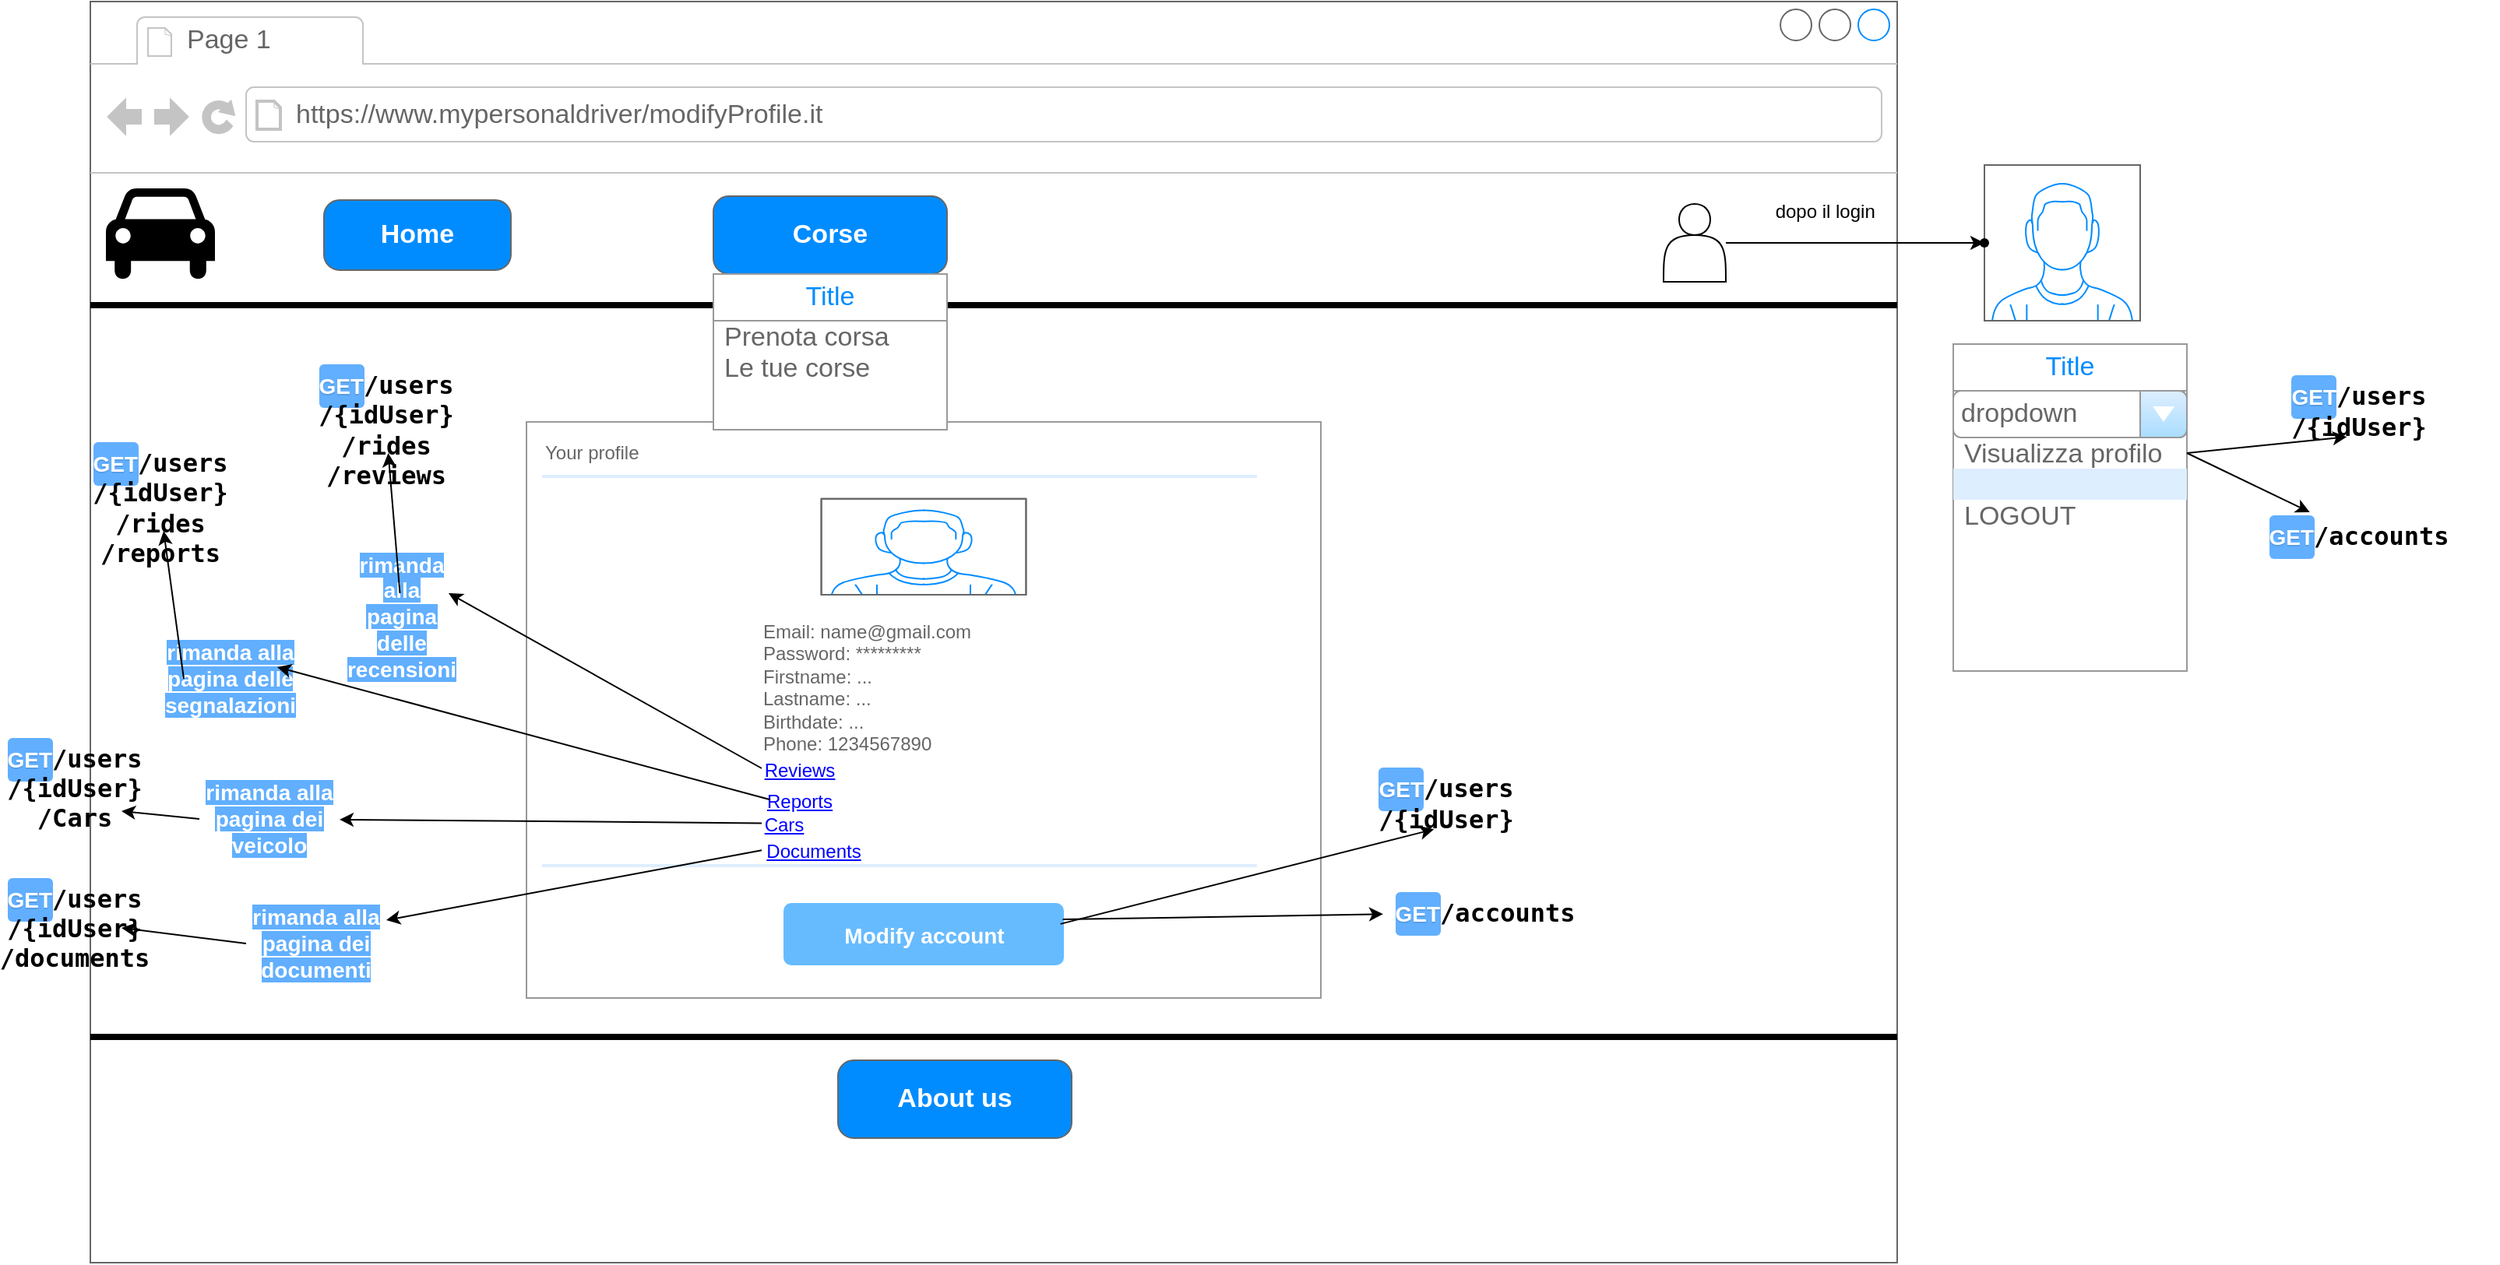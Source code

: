 <mxfile version="24.8.4">
  <diagram name="Pagina-1" id="whGeec0us_iU8IWxTtMR">
    <mxGraphModel dx="1318" dy="551" grid="1" gridSize="10" guides="1" tooltips="1" connect="1" arrows="1" fold="1" page="1" pageScale="1" pageWidth="1100" pageHeight="850" math="0" shadow="0">
      <root>
        <mxCell id="0" />
        <mxCell id="1" parent="0" />
        <mxCell id="WmPic4fgFlVuSvD46Pqc-1" value="" style="strokeWidth=1;shadow=0;dashed=0;align=center;html=1;shape=mxgraph.mockup.containers.browserWindow;rSize=0;strokeColor=#666666;strokeColor2=#008cff;strokeColor3=#c4c4c4;mainText=,;recursiveResize=0;" vertex="1" parent="1">
          <mxGeometry x="450" y="250" width="1160" height="810" as="geometry" />
        </mxCell>
        <mxCell id="WmPic4fgFlVuSvD46Pqc-2" value="Page 1" style="strokeWidth=1;shadow=0;dashed=0;align=center;html=1;shape=mxgraph.mockup.containers.anchor;fontSize=17;fontColor=#666666;align=left;whiteSpace=wrap;" vertex="1" parent="WmPic4fgFlVuSvD46Pqc-1">
          <mxGeometry x="60" y="12" width="110" height="26" as="geometry" />
        </mxCell>
        <mxCell id="WmPic4fgFlVuSvD46Pqc-3" value="https://www.mypersonaldriver/modifyProfile.it" style="strokeWidth=1;shadow=0;dashed=0;align=center;html=1;shape=mxgraph.mockup.containers.anchor;rSize=0;fontSize=17;fontColor=#666666;align=left;" vertex="1" parent="WmPic4fgFlVuSvD46Pqc-1">
          <mxGeometry x="130" y="60" width="250" height="26" as="geometry" />
        </mxCell>
        <mxCell id="WmPic4fgFlVuSvD46Pqc-4" value="" style="shape=actor;whiteSpace=wrap;html=1;" vertex="1" parent="WmPic4fgFlVuSvD46Pqc-1">
          <mxGeometry x="1010" y="130" width="40" height="50" as="geometry" />
        </mxCell>
        <mxCell id="WmPic4fgFlVuSvD46Pqc-5" value="dopo il login&amp;nbsp;" style="text;html=1;align=center;verticalAlign=middle;resizable=0;points=[];autosize=1;strokeColor=none;fillColor=none;" vertex="1" parent="WmPic4fgFlVuSvD46Pqc-1">
          <mxGeometry x="1070" y="120" width="90" height="30" as="geometry" />
        </mxCell>
        <mxCell id="WmPic4fgFlVuSvD46Pqc-6" value="" style="line;strokeWidth=4;html=1;perimeter=backbonePerimeter;points=[];outlineConnect=0;" vertex="1" parent="WmPic4fgFlVuSvD46Pqc-1">
          <mxGeometry y="190" width="1160" height="10" as="geometry" />
        </mxCell>
        <mxCell id="WmPic4fgFlVuSvD46Pqc-7" value="" style="shape=mxgraph.signs.transportation.car_4;html=1;pointerEvents=1;fillColor=#000000;strokeColor=none;verticalLabelPosition=bottom;verticalAlign=top;align=center;" vertex="1" parent="WmPic4fgFlVuSvD46Pqc-1">
          <mxGeometry x="10" y="120" width="70" height="60" as="geometry" />
        </mxCell>
        <mxCell id="WmPic4fgFlVuSvD46Pqc-8" value="Home" style="strokeWidth=1;shadow=0;dashed=0;align=center;html=1;shape=mxgraph.mockup.buttons.button;strokeColor=#666666;fontColor=#ffffff;mainText=;buttonStyle=round;fontSize=17;fontStyle=1;fillColor=#008cff;whiteSpace=wrap;" vertex="1" parent="WmPic4fgFlVuSvD46Pqc-1">
          <mxGeometry x="150" y="127.5" width="120" height="45" as="geometry" />
        </mxCell>
        <mxCell id="WmPic4fgFlVuSvD46Pqc-9" value="" style="line;strokeWidth=4;html=1;perimeter=backbonePerimeter;points=[];outlineConnect=0;" vertex="1" parent="WmPic4fgFlVuSvD46Pqc-1">
          <mxGeometry y="660" width="1160" height="10" as="geometry" />
        </mxCell>
        <mxCell id="WmPic4fgFlVuSvD46Pqc-10" value="About us" style="strokeWidth=1;shadow=0;dashed=0;align=center;html=1;shape=mxgraph.mockup.buttons.button;strokeColor=#666666;fontColor=#ffffff;mainText=;buttonStyle=round;fontSize=17;fontStyle=1;fillColor=#008cff;whiteSpace=wrap;" vertex="1" parent="WmPic4fgFlVuSvD46Pqc-1">
          <mxGeometry x="480" y="680" width="150" height="50" as="geometry" />
        </mxCell>
        <mxCell id="WmPic4fgFlVuSvD46Pqc-11" value="Corse" style="strokeWidth=1;shadow=0;dashed=0;align=center;html=1;shape=mxgraph.mockup.buttons.button;strokeColor=#666666;fontColor=#ffffff;mainText=;buttonStyle=round;fontSize=17;fontStyle=1;fillColor=#008cff;whiteSpace=wrap;" vertex="1" parent="WmPic4fgFlVuSvD46Pqc-1">
          <mxGeometry x="400" y="125" width="150" height="50" as="geometry" />
        </mxCell>
        <mxCell id="WmPic4fgFlVuSvD46Pqc-12" value="" style="strokeWidth=1;shadow=0;dashed=0;align=center;html=1;shape=mxgraph.mockup.forms.rrect;rSize=0;strokeColor=#999999;fillColor=#ffffff;" vertex="1" parent="WmPic4fgFlVuSvD46Pqc-1">
          <mxGeometry x="280" y="270" width="510" height="370" as="geometry" />
        </mxCell>
        <mxCell id="WmPic4fgFlVuSvD46Pqc-13" value="Your profile" style="strokeWidth=1;shadow=0;dashed=0;align=center;html=1;shape=mxgraph.mockup.forms.anchor;fontSize=12;fontColor=#666666;align=left;resizeWidth=1;spacingLeft=0;" vertex="1" parent="WmPic4fgFlVuSvD46Pqc-12">
          <mxGeometry width="255" height="20" relative="1" as="geometry">
            <mxPoint x="10" y="10" as="offset" />
          </mxGeometry>
        </mxCell>
        <mxCell id="WmPic4fgFlVuSvD46Pqc-14" value="" style="shape=line;strokeColor=#ddeeff;strokeWidth=2;html=1;resizeWidth=1;" vertex="1" parent="WmPic4fgFlVuSvD46Pqc-12">
          <mxGeometry width="459" height="10" relative="1" as="geometry">
            <mxPoint x="10" y="30" as="offset" />
          </mxGeometry>
        </mxCell>
        <mxCell id="WmPic4fgFlVuSvD46Pqc-15" value="&lt;div&gt;&lt;span style=&quot;background-color: initial;&quot;&gt;Email: name@gmail.com&lt;/span&gt;&lt;/div&gt;&lt;div&gt;Password: *********&lt;/div&gt;Firstname: ...&lt;div&gt;Lastname: ...&lt;/div&gt;&lt;div&gt;Birthdate: ...&lt;/div&gt;&lt;div&gt;Phone:&amp;nbsp;&lt;span style=&quot;background-color: initial;&quot;&gt;1234567890&lt;/span&gt;&lt;/div&gt;&lt;div&gt;&lt;br&gt;&lt;/div&gt;&lt;div&gt;&lt;br&gt;&lt;/div&gt;" style="strokeWidth=1;shadow=0;dashed=0;align=center;html=1;shape=mxgraph.mockup.forms.anchor;fontSize=12;fontColor=#666666;align=left;resizeWidth=1;spacingLeft=0;" vertex="1" parent="WmPic4fgFlVuSvD46Pqc-12">
          <mxGeometry width="255" height="40" relative="1" as="geometry">
            <mxPoint x="150" y="165" as="offset" />
          </mxGeometry>
        </mxCell>
        <mxCell id="WmPic4fgFlVuSvD46Pqc-17" value="" style="strokeWidth=1;shadow=0;dashed=0;align=center;html=1;shape=mxgraph.mockup.forms.anchor;fontSize=12;fontColor=#666666;align=left;resizeWidth=1;spacingLeft=0;" vertex="1" parent="WmPic4fgFlVuSvD46Pqc-12">
          <mxGeometry width="255" height="20" relative="1" as="geometry">
            <mxPoint x="10" y="95" as="offset" />
          </mxGeometry>
        </mxCell>
        <mxCell id="WmPic4fgFlVuSvD46Pqc-18" value="" style="shape=line;strokeColor=#ddeeff;strokeWidth=2;html=1;resizeWidth=1;" vertex="1" parent="WmPic4fgFlVuSvD46Pqc-12">
          <mxGeometry y="1" width="459" height="10" relative="1" as="geometry">
            <mxPoint x="10" y="-90" as="offset" />
          </mxGeometry>
        </mxCell>
        <mxCell id="WmPic4fgFlVuSvD46Pqc-19" value="&lt;font style=&quot;font-size: 14px;&quot;&gt;Modify account&lt;/font&gt;" style="strokeWidth=1;shadow=0;dashed=0;align=center;html=1;shape=mxgraph.mockup.forms.rrect;rSize=5;strokeColor=none;fontColor=#ffffff;fillColor=#66bbff;fontSize=16;fontStyle=1;" vertex="1" parent="WmPic4fgFlVuSvD46Pqc-12">
          <mxGeometry y="1" width="180" height="40" relative="1" as="geometry">
            <mxPoint x="165" y="-61" as="offset" />
          </mxGeometry>
        </mxCell>
        <mxCell id="WmPic4fgFlVuSvD46Pqc-20" value="" style="verticalLabelPosition=bottom;shadow=0;dashed=0;align=center;html=1;verticalAlign=top;strokeWidth=1;shape=mxgraph.mockup.containers.userMale;strokeColor=#666666;strokeColor2=#008cff;" vertex="1" parent="WmPic4fgFlVuSvD46Pqc-12">
          <mxGeometry x="189.288" y="49.333" width="131.423" height="61.667" as="geometry" />
        </mxCell>
        <mxCell id="WmPic4fgFlVuSvD46Pqc-63" value="&lt;font style=&quot;font-size: 12px;&quot;&gt;Reviews&lt;/font&gt;" style="shape=rectangle;strokeColor=none;fillColor=none;linkText=;fontSize=17;fontColor=#0000ff;fontStyle=4;html=1;align=center;" vertex="1" parent="WmPic4fgFlVuSvD46Pqc-12">
          <mxGeometry x="151" y="204.88" width="48.08" height="35.24" as="geometry" />
        </mxCell>
        <mxCell id="WmPic4fgFlVuSvD46Pqc-67" value="&lt;font style=&quot;font-size: 12px;&quot;&gt;Reports&lt;/font&gt;" style="shape=rectangle;strokeColor=none;fillColor=none;linkText=;fontSize=17;fontColor=#0000ff;fontStyle=4;html=1;align=center;" vertex="1" parent="WmPic4fgFlVuSvD46Pqc-12">
          <mxGeometry x="156" y="224.88" width="38.08" height="35.24" as="geometry" />
        </mxCell>
        <mxCell id="WmPic4fgFlVuSvD46Pqc-70" value="&lt;font style=&quot;font-size: 12px;&quot;&gt;Cars&lt;/font&gt;" style="shape=rectangle;strokeColor=none;fillColor=none;linkText=;fontSize=17;fontColor=#0000ff;fontStyle=4;html=1;align=center;" vertex="1" parent="WmPic4fgFlVuSvD46Pqc-12">
          <mxGeometry x="151" y="240.12" width="28.08" height="35.24" as="geometry" />
        </mxCell>
        <mxCell id="WmPic4fgFlVuSvD46Pqc-74" value="&lt;font style=&quot;font-size: 12px;&quot;&gt;Documents&lt;/font&gt;" style="shape=rectangle;strokeColor=none;fillColor=none;linkText=;fontSize=17;fontColor=#0000ff;fontStyle=4;html=1;align=center;" vertex="1" parent="WmPic4fgFlVuSvD46Pqc-12">
          <mxGeometry x="151" y="260.12" width="65" height="30" as="geometry" />
        </mxCell>
        <mxCell id="WmPic4fgFlVuSvD46Pqc-55" value="&lt;span style=&quot;box-sizing: border-box; background: rgb(97, 175, 254); border-radius: 3px; color: rgb(255, 255, 255); font-family: sans-serif; font-size: 14px; font-weight: 700; min-width: 80px; padding: 6px 0px; text-shadow: rgba(0, 0, 0, 0.1) 0px 1px 0px; text-wrap-mode: wrap;&quot; class=&quot;opblock-summary-method&quot;&gt;GET&lt;/span&gt;&lt;a style=&quot;font-family: monospace; font-size: 16px; font-weight: 600; background-color: transparent; color: inherit; text-align: start; text-wrap-mode: wrap; box-sizing: border-box; cursor: pointer; text-decoration: inherit; display: inline !important;&quot; class=&quot;nostyle&quot;&gt;&lt;span style=&quot;box-sizing: border-box;&quot;&gt;/users&lt;wbr style=&quot;box-sizing: border-box;&quot;&gt;/{idUser}&lt;/span&gt;&lt;/a&gt;" style="text;html=1;align=center;verticalAlign=middle;resizable=0;points=[];autosize=1;strokeColor=none;fillColor=none;" vertex="1" parent="WmPic4fgFlVuSvD46Pqc-1">
          <mxGeometry x="780" y="500" width="180" height="30" as="geometry" />
        </mxCell>
        <mxCell id="WmPic4fgFlVuSvD46Pqc-56" value="" style="endArrow=classic;html=1;rounded=0;exitX=0.988;exitY=0.336;exitDx=0;exitDy=0;entryX=0.459;entryY=1.054;entryDx=0;entryDy=0;entryPerimeter=0;exitPerimeter=0;" edge="1" target="WmPic4fgFlVuSvD46Pqc-55" parent="WmPic4fgFlVuSvD46Pqc-1" source="WmPic4fgFlVuSvD46Pqc-19">
          <mxGeometry width="50" height="50" relative="1" as="geometry">
            <mxPoint x="700" y="572" as="sourcePoint" />
            <mxPoint x="610" y="662" as="targetPoint" />
          </mxGeometry>
        </mxCell>
        <mxCell id="WmPic4fgFlVuSvD46Pqc-57" value="&lt;span style=&quot;box-sizing: border-box; background: rgb(97, 175, 254); border-radius: 3px; color: rgb(255, 255, 255); font-family: sans-serif; font-size: 14px; font-weight: 700; min-width: 80px; padding: 6px 0px; text-shadow: rgba(0, 0, 0, 0.1) 0px 1px 0px; text-wrap-mode: wrap;&quot; class=&quot;opblock-summary-method&quot;&gt;GET&lt;/span&gt;&lt;a style=&quot;font-family: monospace; font-size: 16px; font-weight: 600; background-color: transparent; color: inherit; text-align: start; text-wrap-mode: wrap; box-sizing: border-box; cursor: pointer; text-decoration: inherit; display: inline !important;&quot; class=&quot;nostyle&quot;&gt;&lt;span style=&quot;box-sizing: border-box;&quot;&gt;/accounts&lt;/span&gt;&lt;/a&gt;" style="text;html=1;align=center;verticalAlign=middle;resizable=0;points=[];autosize=1;strokeColor=none;fillColor=none;" vertex="1" parent="WmPic4fgFlVuSvD46Pqc-1">
          <mxGeometry x="830" y="570" width="130" height="30" as="geometry" />
        </mxCell>
        <mxCell id="WmPic4fgFlVuSvD46Pqc-58" value="" style="endArrow=classic;html=1;rounded=0;exitX=0.996;exitY=0.264;exitDx=0;exitDy=0;exitPerimeter=0;" edge="1" target="WmPic4fgFlVuSvD46Pqc-57" parent="WmPic4fgFlVuSvD46Pqc-1" source="WmPic4fgFlVuSvD46Pqc-19">
          <mxGeometry width="50" height="50" relative="1" as="geometry">
            <mxPoint x="700" y="572" as="sourcePoint" />
            <mxPoint x="790" y="662" as="targetPoint" />
          </mxGeometry>
        </mxCell>
        <mxCell id="WmPic4fgFlVuSvD46Pqc-61" value="&lt;font face=&quot;sans-serif&quot; color=&quot;#ffffff&quot;&gt;&lt;span style=&quot;font-size: 14px; background-color: rgb(97, 175, 254);&quot;&gt;&lt;b&gt;rimanda alla pagina delle recensioni&lt;/b&gt;&lt;/span&gt;&lt;/font&gt;" style="text;html=1;align=center;verticalAlign=middle;whiteSpace=wrap;rounded=0;" vertex="1" parent="WmPic4fgFlVuSvD46Pqc-1">
          <mxGeometry x="170" y="380" width="60" height="30" as="geometry" />
        </mxCell>
        <mxCell id="WmPic4fgFlVuSvD46Pqc-62" value="" style="endArrow=classic;html=1;rounded=0;exitX=0;exitY=0.5;exitDx=0;exitDy=0;entryX=1;entryY=0;entryDx=0;entryDy=0;" edge="1" parent="WmPic4fgFlVuSvD46Pqc-1" source="WmPic4fgFlVuSvD46Pqc-63" target="WmPic4fgFlVuSvD46Pqc-61">
          <mxGeometry width="50" height="50" relative="1" as="geometry">
            <mxPoint x="540" y="530" as="sourcePoint" />
            <mxPoint x="590" y="480" as="targetPoint" />
          </mxGeometry>
        </mxCell>
        <mxCell id="WmPic4fgFlVuSvD46Pqc-68" value="&lt;font face=&quot;sans-serif&quot; color=&quot;#ffffff&quot;&gt;&lt;span style=&quot;font-size: 14px; background-color: rgb(97, 175, 254);&quot;&gt;&lt;b&gt;rimanda alla pagina delle segnalazioni&lt;/b&gt;&lt;/span&gt;&lt;/font&gt;" style="text;html=1;align=center;verticalAlign=middle;whiteSpace=wrap;rounded=0;" vertex="1" parent="WmPic4fgFlVuSvD46Pqc-1">
          <mxGeometry x="60" y="420" width="60" height="30" as="geometry" />
        </mxCell>
        <mxCell id="WmPic4fgFlVuSvD46Pqc-69" value="" style="endArrow=classic;html=1;rounded=0;exitX=0;exitY=0.5;exitDx=0;exitDy=0;entryX=1;entryY=0.25;entryDx=0;entryDy=0;" edge="1" parent="WmPic4fgFlVuSvD46Pqc-1" source="WmPic4fgFlVuSvD46Pqc-67" target="WmPic4fgFlVuSvD46Pqc-68">
          <mxGeometry width="50" height="50" relative="1" as="geometry">
            <mxPoint x="540" y="530" as="sourcePoint" />
            <mxPoint x="590" y="480" as="targetPoint" />
          </mxGeometry>
        </mxCell>
        <mxCell id="WmPic4fgFlVuSvD46Pqc-71" value="" style="endArrow=classic;html=1;rounded=0;exitX=0;exitY=0.5;exitDx=0;exitDy=0;" edge="1" parent="WmPic4fgFlVuSvD46Pqc-1" source="WmPic4fgFlVuSvD46Pqc-70" target="WmPic4fgFlVuSvD46Pqc-73">
          <mxGeometry width="50" height="50" relative="1" as="geometry">
            <mxPoint x="330" y="508" as="sourcePoint" />
            <mxPoint x="130" y="438" as="targetPoint" />
          </mxGeometry>
        </mxCell>
        <mxCell id="WmPic4fgFlVuSvD46Pqc-73" value="&lt;font face=&quot;sans-serif&quot; color=&quot;#ffffff&quot;&gt;&lt;span style=&quot;font-size: 14px; background-color: rgb(97, 175, 254);&quot;&gt;&lt;b&gt;rimanda alla pagina dei veicolo&lt;/b&gt;&lt;/span&gt;&lt;/font&gt;" style="text;html=1;align=center;verticalAlign=middle;whiteSpace=wrap;rounded=0;" vertex="1" parent="WmPic4fgFlVuSvD46Pqc-1">
          <mxGeometry x="70" y="510" width="90" height="30" as="geometry" />
        </mxCell>
        <mxCell id="WmPic4fgFlVuSvD46Pqc-36" value="Title" style="swimlane;strokeColor=#999999;swimlaneFillColor=#FFFFFF;fillColor=#ffffff;fontColor=#008CFF;fontStyle=0;childLayout=stackLayout;horizontal=1;startSize=30;horizontalStack=0;resizeParent=1;resizeParentMax=0;resizeLast=0;collapsible=0;marginBottom=0;whiteSpace=wrap;html=1;fontSize=17;" vertex="1" parent="WmPic4fgFlVuSvD46Pqc-1">
          <mxGeometry x="400" y="175" width="150" height="100" as="geometry" />
        </mxCell>
        <mxCell id="WmPic4fgFlVuSvD46Pqc-37" value="Prenota corsa" style="text;spacing=0;strokeColor=none;align=left;verticalAlign=middle;spacingLeft=7;spacingRight=10;overflow=hidden;points=[[0,0.5],[1,0.5]];portConstraint=eastwest;rotatable=0;whiteSpace=wrap;html=1;fillColor=none;fontColor=#666666;fontSize=17;" vertex="1" parent="WmPic4fgFlVuSvD46Pqc-36">
          <mxGeometry y="30" width="150" height="20" as="geometry" />
        </mxCell>
        <mxCell id="WmPic4fgFlVuSvD46Pqc-38" value="Le tue corse" style="text;spacing=0;strokeColor=none;align=left;verticalAlign=middle;spacingLeft=7;spacingRight=10;overflow=hidden;points=[[0,0.5],[1,0.5]];portConstraint=eastwest;rotatable=0;whiteSpace=wrap;html=1;rSize=5;fillColor=none;fontColor=#666666;fontSize=17;" vertex="1" parent="WmPic4fgFlVuSvD46Pqc-36">
          <mxGeometry y="50" width="150" height="20" as="geometry" />
        </mxCell>
        <mxCell id="WmPic4fgFlVuSvD46Pqc-39" value="" style="text;spacing=0;strokeColor=none;align=left;verticalAlign=middle;spacingLeft=7;spacingRight=10;overflow=hidden;points=[[0,0.5],[1,0.5]];portConstraint=eastwest;rotatable=0;whiteSpace=wrap;html=1;fillColor=none;fontColor=#666666;fontSize=17;" vertex="1" parent="WmPic4fgFlVuSvD46Pqc-36">
          <mxGeometry y="70" width="150" height="30" as="geometry" />
        </mxCell>
        <mxCell id="WmPic4fgFlVuSvD46Pqc-75" value="&lt;font face=&quot;sans-serif&quot; color=&quot;#ffffff&quot;&gt;&lt;span style=&quot;font-size: 14px; background-color: rgb(97, 175, 254);&quot;&gt;&lt;b&gt;rimanda alla pagina dei documenti&lt;/b&gt;&lt;/span&gt;&lt;/font&gt;" style="text;html=1;align=center;verticalAlign=middle;whiteSpace=wrap;rounded=0;" vertex="1" parent="WmPic4fgFlVuSvD46Pqc-1">
          <mxGeometry x="100" y="590" width="90" height="30" as="geometry" />
        </mxCell>
        <mxCell id="WmPic4fgFlVuSvD46Pqc-76" value="" style="endArrow=classic;html=1;rounded=0;exitX=0;exitY=0.5;exitDx=0;exitDy=0;entryX=1;entryY=0;entryDx=0;entryDy=0;" edge="1" parent="WmPic4fgFlVuSvD46Pqc-1" source="WmPic4fgFlVuSvD46Pqc-74" target="WmPic4fgFlVuSvD46Pqc-75">
          <mxGeometry width="50" height="50" relative="1" as="geometry">
            <mxPoint x="510" y="630" as="sourcePoint" />
            <mxPoint x="560" y="580" as="targetPoint" />
          </mxGeometry>
        </mxCell>
        <mxCell id="WmPic4fgFlVuSvD46Pqc-79" value="&lt;span style=&quot;box-sizing: border-box; background: rgb(97, 175, 254); border-radius: 3px; color: rgb(255, 255, 255); font-family: sans-serif; font-size: 14px; font-weight: 700; min-width: 80px; padding: 6px 0px; text-shadow: rgba(0, 0, 0, 0.1) 0px 1px 0px;&quot; class=&quot;opblock-summary-method&quot;&gt;GET&lt;/span&gt;&lt;a style=&quot;font-family: monospace; font-size: 16px; font-weight: 600; background-color: transparent; color: inherit; text-align: start; box-sizing: border-box; cursor: pointer; text-decoration: inherit; display: inline !important;&quot; class=&quot;nostyle&quot;&gt;&lt;span style=&quot;box-sizing: border-box;&quot;&gt;/users&lt;wbr style=&quot;box-sizing: border-box;&quot;&gt;/{idUser}&lt;wbr style=&quot;box-sizing: border-box;&quot;&gt;/rides&lt;wbr style=&quot;box-sizing: border-box;&quot;&gt;/reviews&lt;/span&gt;&lt;/a&gt;" style="text;html=1;align=center;verticalAlign=middle;whiteSpace=wrap;rounded=0;" vertex="1" parent="WmPic4fgFlVuSvD46Pqc-1">
          <mxGeometry x="160" y="260" width="60" height="30" as="geometry" />
        </mxCell>
        <mxCell id="WmPic4fgFlVuSvD46Pqc-81" value="" style="endArrow=classic;html=1;rounded=0;" edge="1" parent="WmPic4fgFlVuSvD46Pqc-1" source="WmPic4fgFlVuSvD46Pqc-61" target="WmPic4fgFlVuSvD46Pqc-79">
          <mxGeometry width="50" height="50" relative="1" as="geometry">
            <mxPoint x="480" y="450" as="sourcePoint" />
            <mxPoint x="530" y="400" as="targetPoint" />
          </mxGeometry>
        </mxCell>
        <mxCell id="WmPic4fgFlVuSvD46Pqc-77" value="&lt;span style=&quot;box-sizing: border-box; background: rgb(97, 175, 254); border-radius: 3px; color: rgb(255, 255, 255); font-family: sans-serif; font-size: 14px; font-weight: 700; min-width: 80px; padding: 6px 0px; text-shadow: rgba(0, 0, 0, 0.1) 0px 1px 0px;&quot; class=&quot;opblock-summary-method&quot;&gt;GET&lt;/span&gt;&lt;a style=&quot;font-family: monospace; font-size: 16px; font-weight: 600; background-color: transparent; color: inherit; text-align: start; box-sizing: border-box; cursor: pointer; text-decoration: inherit; display: inline !important;&quot; class=&quot;nostyle&quot;&gt;&lt;span style=&quot;box-sizing: border-box;&quot;&gt;/users&lt;wbr style=&quot;box-sizing: border-box;&quot;&gt;/{idUser}&lt;wbr style=&quot;box-sizing: border-box;&quot;&gt;/rides&lt;wbr style=&quot;box-sizing: border-box;&quot;&gt;/reports&lt;/span&gt;&lt;/a&gt;" style="text;html=1;align=center;verticalAlign=middle;whiteSpace=wrap;rounded=0;" vertex="1" parent="WmPic4fgFlVuSvD46Pqc-1">
          <mxGeometry x="15" y="310" width="60" height="30" as="geometry" />
        </mxCell>
        <mxCell id="WmPic4fgFlVuSvD46Pqc-82" value="" style="endArrow=classic;html=1;rounded=0;exitX=0;exitY=0.5;exitDx=0;exitDy=0;" edge="1" parent="WmPic4fgFlVuSvD46Pqc-1" source="WmPic4fgFlVuSvD46Pqc-68" target="WmPic4fgFlVuSvD46Pqc-77">
          <mxGeometry width="50" height="50" relative="1" as="geometry">
            <mxPoint x="480" y="450" as="sourcePoint" />
            <mxPoint x="530" y="400" as="targetPoint" />
          </mxGeometry>
        </mxCell>
        <mxCell id="WmPic4fgFlVuSvD46Pqc-33" value="" style="verticalLabelPosition=bottom;shadow=0;dashed=0;align=center;html=1;verticalAlign=top;strokeWidth=1;shape=mxgraph.mockup.containers.userMale;strokeColor=#666666;strokeColor2=#008cff;" vertex="1" parent="1">
          <mxGeometry x="1666" y="355" width="100" height="100" as="geometry" />
        </mxCell>
        <mxCell id="WmPic4fgFlVuSvD46Pqc-34" value="" style="shape=waypoint;sketch=0;size=6;pointerEvents=1;points=[];fillColor=default;resizable=0;rotatable=0;perimeter=centerPerimeter;snapToPoint=1;" vertex="1" parent="1">
          <mxGeometry x="1656" y="395" width="20" height="20" as="geometry" />
        </mxCell>
        <mxCell id="WmPic4fgFlVuSvD46Pqc-35" value="" style="edgeStyle=orthogonalEdgeStyle;rounded=0;orthogonalLoop=1;jettySize=auto;html=1;" edge="1" parent="1" source="WmPic4fgFlVuSvD46Pqc-4" target="WmPic4fgFlVuSvD46Pqc-34">
          <mxGeometry relative="1" as="geometry" />
        </mxCell>
        <mxCell id="WmPic4fgFlVuSvD46Pqc-40" value="Title" style="swimlane;strokeColor=#999999;swimlaneFillColor=#FFFFFF;fillColor=#ffffff;fontColor=#008CFF;fontStyle=0;childLayout=stackLayout;horizontal=1;startSize=30;horizontalStack=0;resizeParent=1;resizeParentMax=0;resizeLast=0;collapsible=0;marginBottom=0;whiteSpace=wrap;html=1;fontSize=17;" vertex="1" parent="1">
          <mxGeometry x="1646" y="470" width="150" height="210" as="geometry" />
        </mxCell>
        <mxCell id="WmPic4fgFlVuSvD46Pqc-41" value="dropdown" style="strokeWidth=1;shadow=0;dashed=0;align=center;html=1;shape=mxgraph.mockup.forms.comboBox;strokeColor=#999999;fillColor=#ddeeff;align=left;fillColor2=#aaddff;mainText=;fontColor=#666666;fontSize=17;spacingLeft=3;" vertex="1" parent="WmPic4fgFlVuSvD46Pqc-40">
          <mxGeometry y="30" width="150" height="30" as="geometry" />
        </mxCell>
        <mxCell id="WmPic4fgFlVuSvD46Pqc-42" value="Visualizza profilo" style="text;spacing=0;strokeColor=none;align=left;verticalAlign=middle;spacingLeft=7;spacingRight=10;overflow=hidden;points=[[0,0.5],[1,0.5]];portConstraint=eastwest;rotatable=0;whiteSpace=wrap;html=1;fillColor=none;fontColor=#666666;fontSize=17;" vertex="1" parent="WmPic4fgFlVuSvD46Pqc-40">
          <mxGeometry y="60" width="150" height="20" as="geometry" />
        </mxCell>
        <mxCell id="WmPic4fgFlVuSvD46Pqc-43" value="" style="text;spacing=0;strokeColor=none;align=left;verticalAlign=middle;spacingLeft=7;spacingRight=10;overflow=hidden;points=[[0,0.5],[1,0.5]];portConstraint=eastwest;rotatable=0;whiteSpace=wrap;html=1;rSize=5;fillColor=#DDEEFF;fontColor=#666666;fontSize=17;" vertex="1" parent="WmPic4fgFlVuSvD46Pqc-40">
          <mxGeometry y="80" width="150" height="20" as="geometry" />
        </mxCell>
        <mxCell id="WmPic4fgFlVuSvD46Pqc-44" value="LOGOUT" style="text;spacing=0;strokeColor=none;align=left;verticalAlign=middle;spacingLeft=7;spacingRight=10;overflow=hidden;points=[[0,0.5],[1,0.5]];portConstraint=eastwest;rotatable=0;whiteSpace=wrap;html=1;fillColor=none;fontColor=#666666;fontSize=17;" vertex="1" parent="WmPic4fgFlVuSvD46Pqc-40">
          <mxGeometry y="100" width="150" height="20" as="geometry" />
        </mxCell>
        <mxCell id="WmPic4fgFlVuSvD46Pqc-45" value="" style="text;spacing=0;strokeColor=none;align=left;verticalAlign=middle;spacingLeft=7;spacingRight=10;overflow=hidden;points=[[0,0.5],[1,0.5]];portConstraint=eastwest;rotatable=0;whiteSpace=wrap;html=1;fillColor=none;fontColor=#666666;fontSize=17;" vertex="1" parent="WmPic4fgFlVuSvD46Pqc-40">
          <mxGeometry y="120" width="150" height="90" as="geometry" />
        </mxCell>
        <mxCell id="WmPic4fgFlVuSvD46Pqc-46" value="&lt;span style=&quot;box-sizing: border-box; background: rgb(97, 175, 254); border-radius: 3px; color: rgb(255, 255, 255); font-family: sans-serif; font-size: 14px; font-weight: 700; min-width: 80px; padding: 6px 0px; text-shadow: rgba(0, 0, 0, 0.1) 0px 1px 0px; text-wrap-mode: wrap;&quot; class=&quot;opblock-summary-method&quot;&gt;GET&lt;/span&gt;&lt;a style=&quot;font-family: monospace; font-size: 16px; font-weight: 600; background-color: transparent; color: inherit; text-align: start; text-wrap-mode: wrap; box-sizing: border-box; cursor: pointer; text-decoration: inherit; display: inline !important;&quot; class=&quot;nostyle&quot;&gt;&lt;span style=&quot;box-sizing: border-box;&quot;&gt;/users&lt;wbr style=&quot;box-sizing: border-box;&quot;&gt;/{idUser}&lt;/span&gt;&lt;/a&gt;" style="text;html=1;align=center;verticalAlign=middle;resizable=0;points=[];autosize=1;strokeColor=none;fillColor=none;" vertex="1" parent="1">
          <mxGeometry x="1816" y="498" width="180" height="30" as="geometry" />
        </mxCell>
        <mxCell id="WmPic4fgFlVuSvD46Pqc-47" value="" style="endArrow=classic;html=1;rounded=0;exitX=1;exitY=0.5;exitDx=0;exitDy=0;entryX=0.459;entryY=1.054;entryDx=0;entryDy=0;entryPerimeter=0;" edge="1" parent="1" source="WmPic4fgFlVuSvD46Pqc-42" target="WmPic4fgFlVuSvD46Pqc-46">
          <mxGeometry width="50" height="50" relative="1" as="geometry">
            <mxPoint x="1656" y="680" as="sourcePoint" />
            <mxPoint x="1706" y="630" as="targetPoint" />
          </mxGeometry>
        </mxCell>
        <mxCell id="WmPic4fgFlVuSvD46Pqc-48" value="&lt;span style=&quot;box-sizing: border-box; background: rgb(97, 175, 254); border-radius: 3px; color: rgb(255, 255, 255); font-family: sans-serif; font-size: 14px; font-weight: 700; min-width: 80px; padding: 6px 0px; text-shadow: rgba(0, 0, 0, 0.1) 0px 1px 0px; text-wrap-mode: wrap;&quot; class=&quot;opblock-summary-method&quot;&gt;GET&lt;/span&gt;&lt;a style=&quot;font-family: monospace; font-size: 16px; font-weight: 600; background-color: transparent; color: inherit; text-align: start; text-wrap-mode: wrap; box-sizing: border-box; cursor: pointer; text-decoration: inherit; display: inline !important;&quot; class=&quot;nostyle&quot;&gt;&lt;span style=&quot;box-sizing: border-box;&quot;&gt;/accounts&lt;/span&gt;&lt;/a&gt;" style="text;html=1;align=center;verticalAlign=middle;resizable=0;points=[];autosize=1;strokeColor=none;fillColor=none;" vertex="1" parent="1">
          <mxGeometry x="1841" y="578" width="130" height="30" as="geometry" />
        </mxCell>
        <mxCell id="WmPic4fgFlVuSvD46Pqc-49" value="" style="endArrow=classic;html=1;rounded=0;exitX=1;exitY=0.5;exitDx=0;exitDy=0;" edge="1" parent="1" source="WmPic4fgFlVuSvD46Pqc-42" target="WmPic4fgFlVuSvD46Pqc-48">
          <mxGeometry width="50" height="50" relative="1" as="geometry">
            <mxPoint x="1836" y="680" as="sourcePoint" />
            <mxPoint x="1886" y="630" as="targetPoint" />
          </mxGeometry>
        </mxCell>
        <mxCell id="WmPic4fgFlVuSvD46Pqc-78" value="&lt;span style=&quot;box-sizing: border-box; background: rgb(97, 175, 254); border-radius: 3px; color: rgb(255, 255, 255); font-family: sans-serif; font-size: 14px; font-weight: 700; min-width: 80px; padding: 6px 0px; text-shadow: rgba(0, 0, 0, 0.1) 0px 1px 0px;&quot; class=&quot;opblock-summary-method&quot;&gt;GET&lt;/span&gt;&lt;a style=&quot;font-family: monospace; font-size: 16px; font-weight: 600; background-color: transparent; color: inherit; text-align: start; box-sizing: border-box; cursor: pointer; text-decoration: inherit; display: inline !important;&quot; class=&quot;nostyle&quot;&gt;&lt;span style=&quot;box-sizing: border-box;&quot;&gt;/users&lt;wbr style=&quot;box-sizing: border-box;&quot;&gt;/{idUser}&lt;wbr style=&quot;box-sizing: border-box;&quot;&gt;/Cars&lt;/span&gt;&lt;/a&gt;" style="text;html=1;align=center;verticalAlign=middle;whiteSpace=wrap;rounded=0;" vertex="1" parent="1">
          <mxGeometry x="410" y="740" width="60" height="30" as="geometry" />
        </mxCell>
        <mxCell id="WmPic4fgFlVuSvD46Pqc-80" value="&lt;span style=&quot;box-sizing: border-box; background: rgb(97, 175, 254); border-radius: 3px; color: rgb(255, 255, 255); font-family: sans-serif; font-size: 14px; font-weight: 700; min-width: 80px; padding: 6px 0px; text-shadow: rgba(0, 0, 0, 0.1) 0px 1px 0px;&quot; class=&quot;opblock-summary-method&quot;&gt;GET&lt;/span&gt;&lt;a style=&quot;font-family: monospace; font-size: 16px; font-weight: 600; background-color: transparent; color: inherit; text-align: start; box-sizing: border-box; cursor: pointer; text-decoration: inherit; display: inline !important;&quot; class=&quot;nostyle&quot;&gt;&lt;span style=&quot;box-sizing: border-box;&quot;&gt;/users&lt;wbr style=&quot;box-sizing: border-box;&quot;&gt;/{idUser}&lt;wbr style=&quot;box-sizing: border-box;&quot;&gt;/documents&lt;/span&gt;&lt;/a&gt;" style="text;html=1;align=center;verticalAlign=middle;whiteSpace=wrap;rounded=0;" vertex="1" parent="1">
          <mxGeometry x="410" y="830" width="60" height="30" as="geometry" />
        </mxCell>
        <mxCell id="WmPic4fgFlVuSvD46Pqc-83" value="" style="endArrow=classic;html=1;rounded=0;exitX=0;exitY=0.5;exitDx=0;exitDy=0;entryX=1;entryY=1;entryDx=0;entryDy=0;" edge="1" parent="1" source="WmPic4fgFlVuSvD46Pqc-73" target="WmPic4fgFlVuSvD46Pqc-78">
          <mxGeometry width="50" height="50" relative="1" as="geometry">
            <mxPoint x="930" y="700" as="sourcePoint" />
            <mxPoint x="980" y="650" as="targetPoint" />
          </mxGeometry>
        </mxCell>
        <mxCell id="WmPic4fgFlVuSvD46Pqc-84" value="" style="endArrow=classic;html=1;rounded=0;exitX=0;exitY=0.5;exitDx=0;exitDy=0;entryX=1;entryY=0.5;entryDx=0;entryDy=0;" edge="1" parent="1" source="WmPic4fgFlVuSvD46Pqc-75" target="WmPic4fgFlVuSvD46Pqc-80">
          <mxGeometry width="50" height="50" relative="1" as="geometry">
            <mxPoint x="930" y="700" as="sourcePoint" />
            <mxPoint x="980" y="650" as="targetPoint" />
          </mxGeometry>
        </mxCell>
      </root>
    </mxGraphModel>
  </diagram>
</mxfile>
